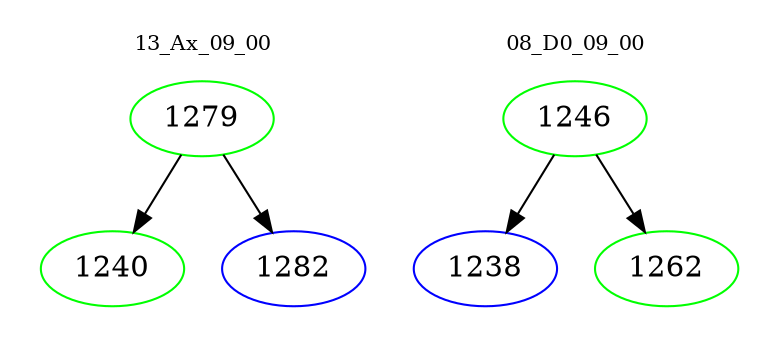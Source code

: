 digraph{
subgraph cluster_0 {
color = white
label = "13_Ax_09_00";
fontsize=10;
T0_1279 [label="1279", color="green"]
T0_1279 -> T0_1240 [color="black"]
T0_1240 [label="1240", color="green"]
T0_1279 -> T0_1282 [color="black"]
T0_1282 [label="1282", color="blue"]
}
subgraph cluster_1 {
color = white
label = "08_D0_09_00";
fontsize=10;
T1_1246 [label="1246", color="green"]
T1_1246 -> T1_1238 [color="black"]
T1_1238 [label="1238", color="blue"]
T1_1246 -> T1_1262 [color="black"]
T1_1262 [label="1262", color="green"]
}
}
